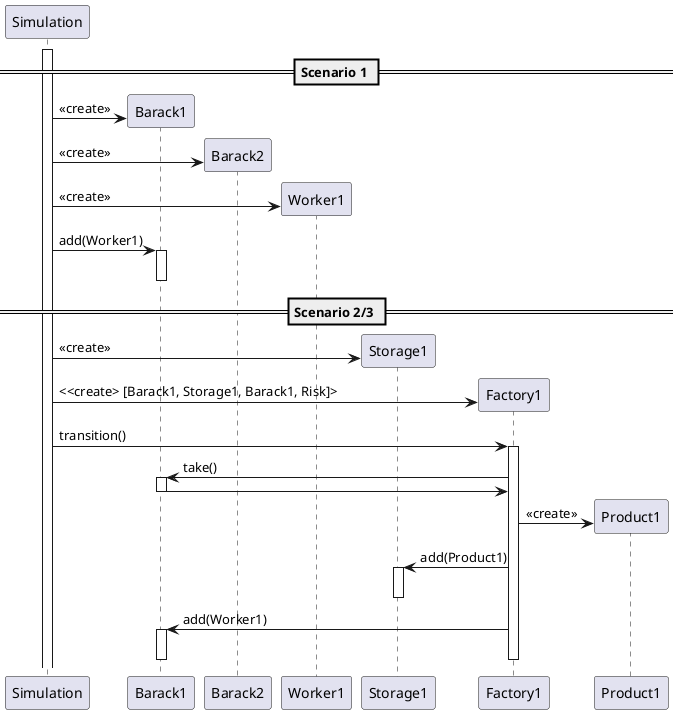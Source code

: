 @startuml Scenarios

participant Simulation
participant Barack1 as Barack1
participant Barack2 as Barack2
participant Worker1 as Worker1

activate Simulation

== Scenario 1 ==

create Barack1
Simulation -> Barack1: <<create>>

create Barack2
Simulation -> Barack2: <<create>>

create Worker1
Simulation -> Worker1: <<create>>

Simulation -> Barack1: add(Worker1)
activate Barack1

deactivate Barack1

== Scenario 2/3 ==

participant Storage1 as Storage1
participant Factory1 as Factory1
participant Product1 as Product1

create Storage1
Simulation -> Storage1: <<create>>

create Factory1
Simulation -> Factory1: <<create> [Barack1, Storage1, Barack1, Risk]>

Simulation -> Factory1: transition()
activate Factory1

Factory1 -> Barack1: take()
activate Barack1

Barack1 -> Factory1
deactivate Barack1

create Product1
Factory1 -> Product1: <<create>>

Factory1 -> Storage1: add(Product1)
activate Storage1
deactivate Storage1

Factory1 -> Barack1: add(Worker1)
activate Barack1
deactivate Barack1

deactivate Factory1

@enduml

